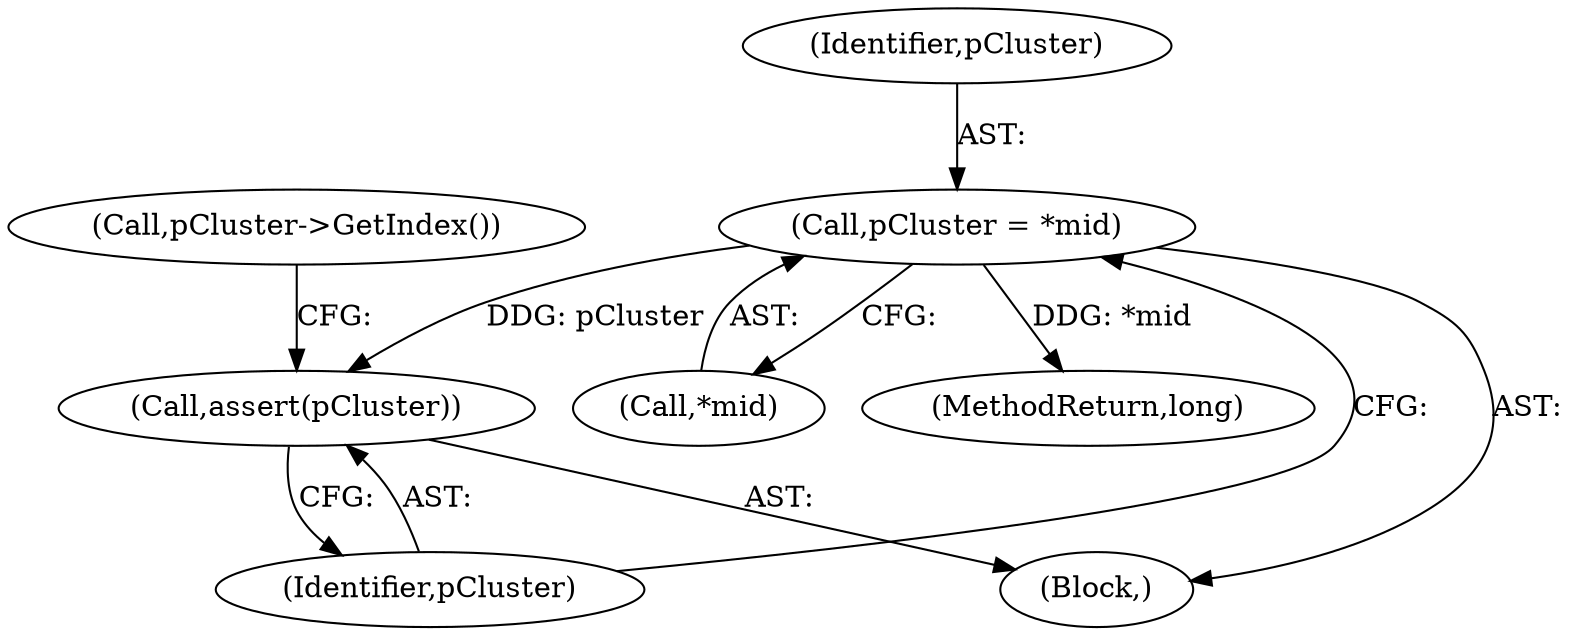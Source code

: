 digraph "0_Android_cc274e2abe8b2a6698a5c47d8aa4bb45f1f9538d_61@pointer" {
"1000203" [label="(Call,pCluster = *mid)"];
"1000207" [label="(Call,assert(pCluster))"];
"1000208" [label="(Identifier,pCluster)"];
"1000205" [label="(Call,*mid)"];
"1000203" [label="(Call,pCluster = *mid)"];
"1000189" [label="(Block,)"];
"1000207" [label="(Call,assert(pCluster))"];
"1000204" [label="(Identifier,pCluster)"];
"1000306" [label="(MethodReturn,long)"];
"1000211" [label="(Call,pCluster->GetIndex())"];
"1000203" -> "1000189"  [label="AST: "];
"1000203" -> "1000205"  [label="CFG: "];
"1000204" -> "1000203"  [label="AST: "];
"1000205" -> "1000203"  [label="AST: "];
"1000208" -> "1000203"  [label="CFG: "];
"1000203" -> "1000306"  [label="DDG: *mid"];
"1000203" -> "1000207"  [label="DDG: pCluster"];
"1000207" -> "1000189"  [label="AST: "];
"1000207" -> "1000208"  [label="CFG: "];
"1000208" -> "1000207"  [label="AST: "];
"1000211" -> "1000207"  [label="CFG: "];
}
